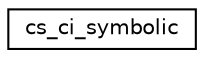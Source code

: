digraph "Graphical Class Hierarchy"
{
 // INTERACTIVE_SVG=YES
  edge [fontname="Helvetica",fontsize="10",labelfontname="Helvetica",labelfontsize="10"];
  node [fontname="Helvetica",fontsize="10",shape=record];
  rankdir="LR";
  Node1 [label="cs_ci_symbolic",height=0.2,width=0.4,color="black", fillcolor="white", style="filled",URL="$structcs__ci__symbolic.html"];
}
